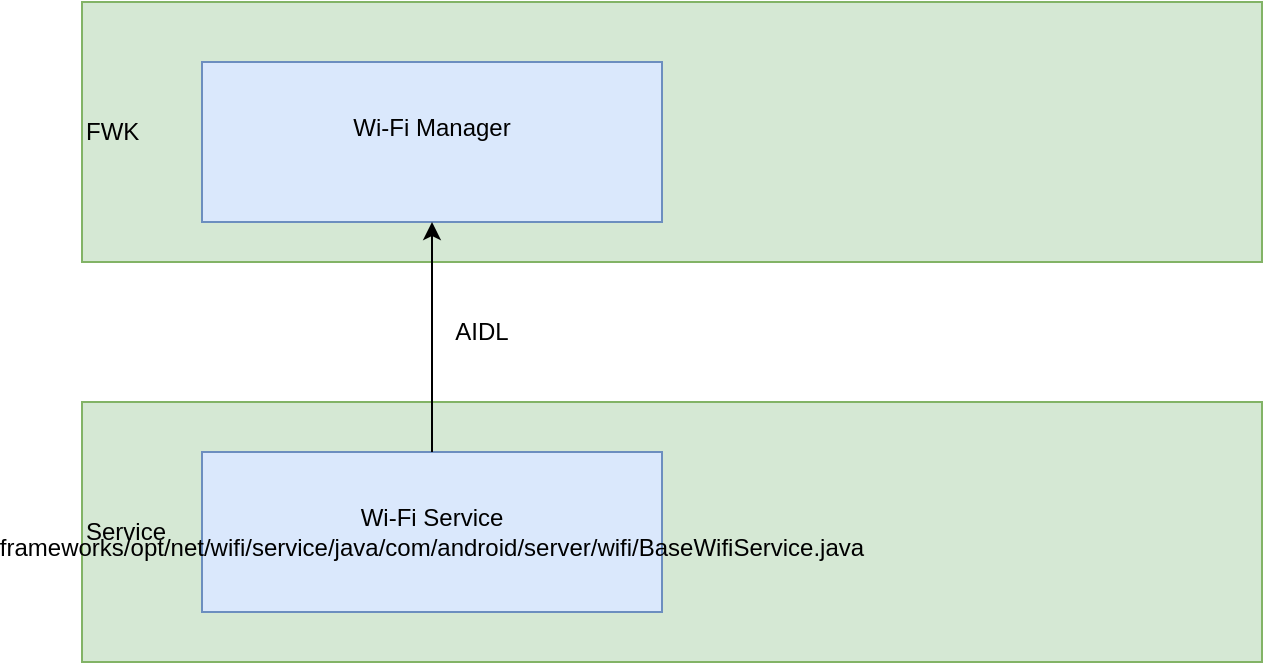 <mxfile version="26.3.0">
  <diagram name="Page-1" id="k7A2WNM0wZKlId8GjKT1">
    <mxGraphModel dx="790" dy="652" grid="1" gridSize="10" guides="1" tooltips="1" connect="1" arrows="1" fold="1" page="1" pageScale="1" pageWidth="1169" pageHeight="1654" math="0" shadow="0">
      <root>
        <mxCell id="0" />
        <mxCell id="1" parent="0" />
        <mxCell id="xtfrytc-mu57C2IQJI3L-2" value="FWK" style="rounded=0;whiteSpace=wrap;html=1;align=left;fillColor=#d5e8d4;strokeColor=#82b366;" vertex="1" parent="1">
          <mxGeometry x="80" y="110" width="590" height="130" as="geometry" />
        </mxCell>
        <mxCell id="xtfrytc-mu57C2IQJI3L-1" value="Wi-Fi Manager&lt;div&gt;&lt;br&gt;&lt;/div&gt;" style="rounded=0;whiteSpace=wrap;html=1;fillColor=#dae8fc;strokeColor=#6c8ebf;" vertex="1" parent="1">
          <mxGeometry x="140" y="140" width="230" height="80" as="geometry" />
        </mxCell>
        <mxCell id="xtfrytc-mu57C2IQJI3L-3" value="Service" style="rounded=0;whiteSpace=wrap;html=1;align=left;fillColor=#d5e8d4;strokeColor=#82b366;" vertex="1" parent="1">
          <mxGeometry x="80" y="310" width="590" height="130" as="geometry" />
        </mxCell>
        <mxCell id="xtfrytc-mu57C2IQJI3L-4" value="Wi-Fi Service&lt;br&gt;frameworks/opt/net/wifi/service/java/com/android/server/wifi/BaseWifiService.java" style="rounded=0;whiteSpace=wrap;html=1;fillColor=#dae8fc;strokeColor=#6c8ebf;" vertex="1" parent="1">
          <mxGeometry x="140" y="335" width="230" height="80" as="geometry" />
        </mxCell>
        <mxCell id="xtfrytc-mu57C2IQJI3L-5" value="" style="endArrow=classic;html=1;rounded=0;entryX=0.5;entryY=1;entryDx=0;entryDy=0;" edge="1" parent="1" source="xtfrytc-mu57C2IQJI3L-4" target="xtfrytc-mu57C2IQJI3L-1">
          <mxGeometry width="50" height="50" relative="1" as="geometry">
            <mxPoint x="380" y="360" as="sourcePoint" />
            <mxPoint x="430" y="310" as="targetPoint" />
          </mxGeometry>
        </mxCell>
        <mxCell id="xtfrytc-mu57C2IQJI3L-6" value="AIDL" style="text;html=1;align=center;verticalAlign=middle;whiteSpace=wrap;rounded=0;" vertex="1" parent="1">
          <mxGeometry x="250" y="260" width="60" height="30" as="geometry" />
        </mxCell>
      </root>
    </mxGraphModel>
  </diagram>
</mxfile>
